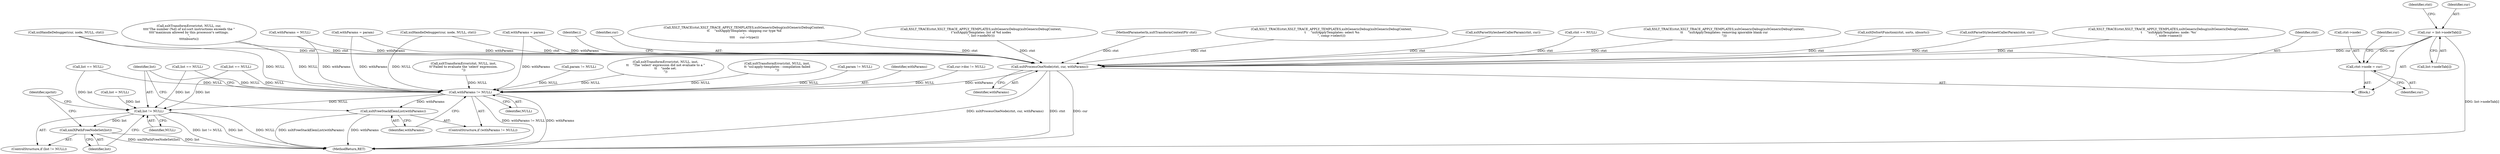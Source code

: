 digraph "0_Chrome_96dbafe288dbe2f0cc45fa3c39daf6d0c37acbab_33@array" {
"1000950" [label="(Call,cur = list->nodeTab[i])"];
"1000957" [label="(Call,ctxt->node = cur)"];
"1000988" [label="(Call,xsltProcessOneNode(ctxt, cur, withParams))"];
"1000995" [label="(Call,withParams != NULL)"];
"1000998" [label="(Call,xsltFreeStackElemList(withParams))"];
"1001001" [label="(Call,list != NULL)"];
"1001004" [label="(Call,xmlXPathFreeNodeSet(list))"];
"1000991" [label="(Identifier,withParams)"];
"1000823" [label="(Call,xslHandleDebugger(cur, node, NULL, ctxt))"];
"1000147" [label="(Call,withParams = NULL)"];
"1000952" [label="(Call,list->nodeTab[i])"];
"1000958" [label="(Call,ctxt->node)"];
"1000197" [label="(Call,XSLT_TRACE(ctxt,XSLT_TRACE_APPLY_TEMPLATES,xsltGenericDebug(xsltGenericDebugContext,\n\t     \"xsltApplyTemplates: node: '%s'\n\", node->name)))"];
"1001008" [label="(Identifier,xpctxt)"];
"1000961" [label="(Identifier,cur)"];
"1000959" [label="(Identifier,ctxt)"];
"1000989" [label="(Identifier,ctxt)"];
"1000408" [label="(Call,xsltTransformError(ctxt, NULL, inst,\n\t\t\"Failed to evaluate the 'select' expression.\n\"))"];
"1001056" [label="(MethodReturn,RET)"];
"1000873" [label="(Call,withParams = param)"];
"1000780" [label="(Call,param != NULL)"];
"1000705" [label="(Call,list == NULL)"];
"1001005" [label="(Identifier,list)"];
"1000988" [label="(Call,xsltProcessOneNode(ctxt, cur, withParams))"];
"1001002" [label="(Identifier,list)"];
"1000948" [label="(Identifier,i)"];
"1000990" [label="(Identifier,cur)"];
"1001003" [label="(Identifier,NULL)"];
"1000655" [label="(Call,XSLT_TRACE(ctxt,XSLT_TRACE_APPLY_TEMPLATES,xsltGenericDebug(xsltGenericDebugContext,\n\t\t     \"xsltApplyTemplates: skipping cur type %d\n\",\n\t\t\t\t     cur->type)))"];
"1000391" [label="(Call,xsltTransformError(ctxt, NULL, inst,\n\t\t    \"The 'select' expression did not evaluate to a \"\n\t\t    \"node set.\n\"))"];
"1000957" [label="(Call,ctxt->node = cur)"];
"1000789" [label="(Call,withParams = param)"];
"1000951" [label="(Identifier,cur)"];
"1000293" [label="(Call,xsltTransformError(ctxt, NULL, inst,\n\t\t \"xsl:apply-templates : compilation failed\n\"))"];
"1000864" [label="(Call,param != NULL)"];
"1000966" [label="(Identifier,cur)"];
"1000484" [label="(Call,list == NULL)"];
"1000950" [label="(Call,cur = list->nodeTab[i])"];
"1000694" [label="(Call,XSLT_TRACE(ctxt,XSLT_TRACE_APPLY_TEMPLATES,xsltGenericDebug(xsltGenericDebugContext,\n\t\"xsltApplyTemplates: list of %d nodes\n\", list->nodeNr)))"];
"1000998" [label="(Call,xsltFreeStackElemList(withParams))"];
"1000123" [label="(MethodParameterIn,xsltTransformContextPtr ctxt)"];
"1000949" [label="(Block,)"];
"1000299" [label="(Call,XSLT_TRACE(ctxt,XSLT_TRACE_APPLY_TEMPLATES,xsltGenericDebug(xsltGenericDebugContext,\n \t     \"xsltApplyTemplates: select %s\n\", comp->select)))"];
"1000996" [label="(Identifier,withParams)"];
"1000999" [label="(Identifier,withParams)"];
"1000860" [label="(Call,xsltParseStylesheetCallerParam(ctxt, cur))"];
"1000995" [label="(Call,withParams != NULL)"];
"1000994" [label="(ControlStructure,if (withParams != NULL))"];
"1000172" [label="(Call,ctxt == NULL)"];
"1000420" [label="(Call,list == NULL)"];
"1001001" [label="(Call,list != NULL)"];
"1000677" [label="(Call,XSLT_TRACE(ctxt,XSLT_TRACE_APPLY_TEMPLATES,xsltGenericDebug(xsltGenericDebugContext,\n\t\t     \"xsltApplyTemplates: removing ignorable blank cur\n\")))"];
"1000997" [label="(Identifier,NULL)"];
"1000969" [label="(Call,cur->doc != NULL)"];
"1001000" [label="(ControlStructure,if (list != NULL))"];
"1000142" [label="(Call,list = NULL)"];
"1000886" [label="(Call,xsltTransformError(ctxt, NULL, cur,\n\t\t\t\t\"The number (%d) of xsl:sort instructions exceeds the \"\n\t\t\t\t\"maximum allowed by this processor's settings.\n\",\n\t\t\t\tnbsorts))"];
"1000916" [label="(Call,xsltDoSortFunction(ctxt, sorts, nbsorts))"];
"1001004" [label="(Call,xmlXPathFreeNodeSet(list))"];
"1000739" [label="(Call,xslHandleDebugger(cur, node, NULL, ctxt))"];
"1000776" [label="(Call,xsltParseStylesheetCallerParam(ctxt, cur))"];
"1000950" -> "1000949"  [label="AST: "];
"1000950" -> "1000952"  [label="CFG: "];
"1000951" -> "1000950"  [label="AST: "];
"1000952" -> "1000950"  [label="AST: "];
"1000959" -> "1000950"  [label="CFG: "];
"1000950" -> "1001056"  [label="DDG: list->nodeTab[i]"];
"1000950" -> "1000957"  [label="DDG: cur"];
"1000950" -> "1000988"  [label="DDG: cur"];
"1000957" -> "1000949"  [label="AST: "];
"1000957" -> "1000961"  [label="CFG: "];
"1000958" -> "1000957"  [label="AST: "];
"1000961" -> "1000957"  [label="AST: "];
"1000966" -> "1000957"  [label="CFG: "];
"1000988" -> "1000949"  [label="AST: "];
"1000988" -> "1000991"  [label="CFG: "];
"1000989" -> "1000988"  [label="AST: "];
"1000990" -> "1000988"  [label="AST: "];
"1000991" -> "1000988"  [label="AST: "];
"1000948" -> "1000988"  [label="CFG: "];
"1000988" -> "1001056"  [label="DDG: xsltProcessOneNode(ctxt, cur, withParams)"];
"1000988" -> "1001056"  [label="DDG: ctxt"];
"1000988" -> "1001056"  [label="DDG: cur"];
"1000677" -> "1000988"  [label="DDG: ctxt"];
"1000823" -> "1000988"  [label="DDG: ctxt"];
"1000886" -> "1000988"  [label="DDG: ctxt"];
"1000776" -> "1000988"  [label="DDG: ctxt"];
"1000172" -> "1000988"  [label="DDG: ctxt"];
"1000916" -> "1000988"  [label="DDG: ctxt"];
"1000860" -> "1000988"  [label="DDG: ctxt"];
"1000197" -> "1000988"  [label="DDG: ctxt"];
"1000655" -> "1000988"  [label="DDG: ctxt"];
"1000694" -> "1000988"  [label="DDG: ctxt"];
"1000299" -> "1000988"  [label="DDG: ctxt"];
"1000739" -> "1000988"  [label="DDG: ctxt"];
"1000123" -> "1000988"  [label="DDG: ctxt"];
"1000873" -> "1000988"  [label="DDG: withParams"];
"1000789" -> "1000988"  [label="DDG: withParams"];
"1000147" -> "1000988"  [label="DDG: withParams"];
"1000988" -> "1000995"  [label="DDG: withParams"];
"1000995" -> "1000994"  [label="AST: "];
"1000995" -> "1000997"  [label="CFG: "];
"1000996" -> "1000995"  [label="AST: "];
"1000997" -> "1000995"  [label="AST: "];
"1000999" -> "1000995"  [label="CFG: "];
"1001002" -> "1000995"  [label="CFG: "];
"1000995" -> "1001056"  [label="DDG: withParams"];
"1000995" -> "1001056"  [label="DDG: withParams != NULL"];
"1000873" -> "1000995"  [label="DDG: withParams"];
"1000789" -> "1000995"  [label="DDG: withParams"];
"1000147" -> "1000995"  [label="DDG: withParams"];
"1000739" -> "1000995"  [label="DDG: NULL"];
"1000484" -> "1000995"  [label="DDG: NULL"];
"1000864" -> "1000995"  [label="DDG: NULL"];
"1000420" -> "1000995"  [label="DDG: NULL"];
"1000969" -> "1000995"  [label="DDG: NULL"];
"1000408" -> "1000995"  [label="DDG: NULL"];
"1000293" -> "1000995"  [label="DDG: NULL"];
"1000886" -> "1000995"  [label="DDG: NULL"];
"1000823" -> "1000995"  [label="DDG: NULL"];
"1000705" -> "1000995"  [label="DDG: NULL"];
"1000391" -> "1000995"  [label="DDG: NULL"];
"1000780" -> "1000995"  [label="DDG: NULL"];
"1000995" -> "1000998"  [label="DDG: withParams"];
"1000995" -> "1001001"  [label="DDG: NULL"];
"1000998" -> "1000994"  [label="AST: "];
"1000998" -> "1000999"  [label="CFG: "];
"1000999" -> "1000998"  [label="AST: "];
"1001002" -> "1000998"  [label="CFG: "];
"1000998" -> "1001056"  [label="DDG: xsltFreeStackElemList(withParams)"];
"1000998" -> "1001056"  [label="DDG: withParams"];
"1001001" -> "1001000"  [label="AST: "];
"1001001" -> "1001003"  [label="CFG: "];
"1001002" -> "1001001"  [label="AST: "];
"1001003" -> "1001001"  [label="AST: "];
"1001005" -> "1001001"  [label="CFG: "];
"1001008" -> "1001001"  [label="CFG: "];
"1001001" -> "1001056"  [label="DDG: NULL"];
"1001001" -> "1001056"  [label="DDG: list != NULL"];
"1001001" -> "1001056"  [label="DDG: list"];
"1000705" -> "1001001"  [label="DDG: list"];
"1000484" -> "1001001"  [label="DDG: list"];
"1000142" -> "1001001"  [label="DDG: list"];
"1000420" -> "1001001"  [label="DDG: list"];
"1001001" -> "1001004"  [label="DDG: list"];
"1001004" -> "1001000"  [label="AST: "];
"1001004" -> "1001005"  [label="CFG: "];
"1001005" -> "1001004"  [label="AST: "];
"1001008" -> "1001004"  [label="CFG: "];
"1001004" -> "1001056"  [label="DDG: xmlXPathFreeNodeSet(list)"];
"1001004" -> "1001056"  [label="DDG: list"];
}
